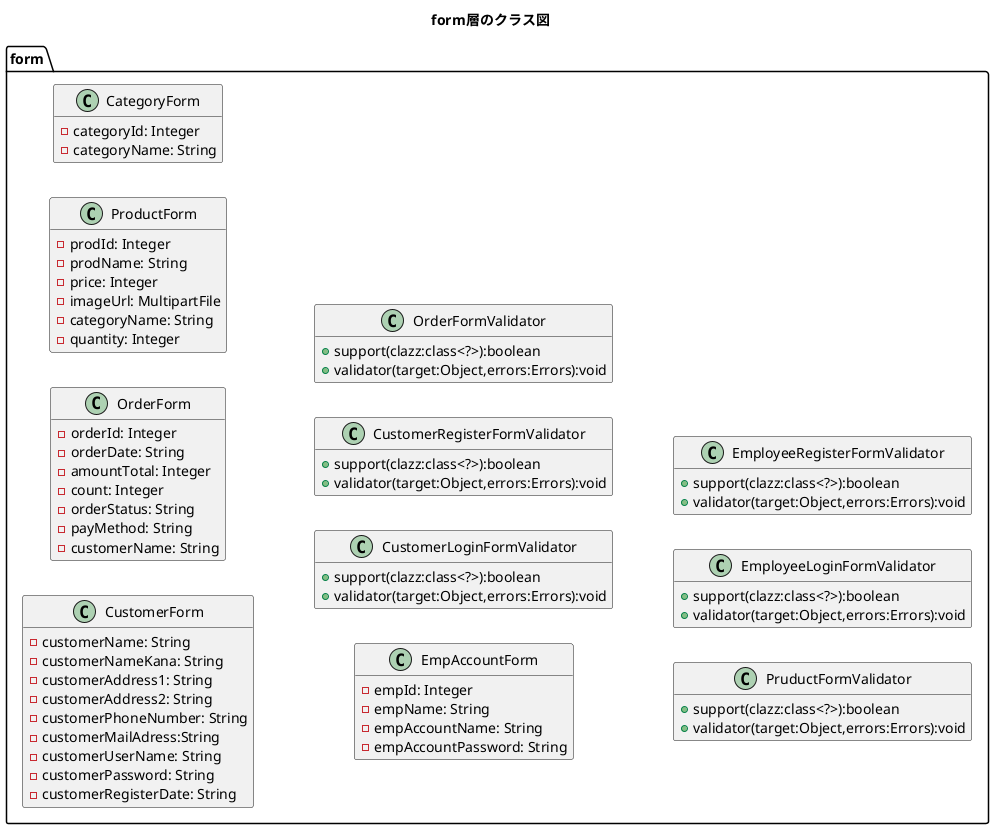@startuml
title form層のクラス図
hide empty members
left to right direction

package form{

    class CustomerForm{
        -customerName: String
        -customerNameKana: String
        -customerAddress1: String
        -customerAddress2: String
        -customerPhoneNumber: String
        -customerMailAdress:String
        -customerUserName: String
        -customerPassword: String
        -customerRegisterDate: String
    }

    class OrderForm{
        -orderId: Integer
        -orderDate: String
        -amountTotal: Integer
        -count: Integer
        -orderStatus: String
        -payMethod: String
        -customerName: String
    }

    class ProductForm{
        -prodId: Integer
        -prodName: String
        -price: Integer
        -imageUrl: MultipartFile
        -categoryName: String
        -quantity: Integer
    }
    
    class CategoryForm{
        -categoryId: Integer
        -categoryName: String
    }
	
	
	class EmpAccountForm{
		-empId: Integer
		-empName: String
		-empAccountName: String
        -empAccountPassword: String
	}
    
    class CustomerLoginFormValidator{
		+support(clazz:class<?>):boolean
		+validator(target:Object,errors:Errors):void
    }

    class CustomerRegisterFormValidator{
		+support(clazz:class<?>):boolean
		+validator(target:Object,errors:Errors):void
    }
    
    class OrderFormValidator{
		+support(clazz:class<?>):boolean
		+validator(target:Object,errors:Errors):void
    }
    
    class PruductFormValidator{
		+support(clazz:class<?>):boolean
		+validator(target:Object,errors:Errors):void
    }
    
    class EmployeeLoginFormValidator{
		+support(clazz:class<?>):boolean
		+validator(target:Object,errors:Errors):void
    }

    class EmployeeRegisterFormValidator{
		+support(clazz:class<?>):boolean
		+validator(target:Object,errors:Errors):void
    }
}
@enduml



